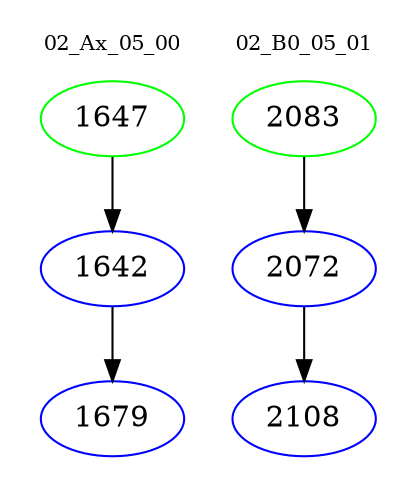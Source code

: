 digraph{
subgraph cluster_0 {
color = white
label = "02_Ax_05_00";
fontsize=10;
T0_1647 [label="1647", color="green"]
T0_1647 -> T0_1642 [color="black"]
T0_1642 [label="1642", color="blue"]
T0_1642 -> T0_1679 [color="black"]
T0_1679 [label="1679", color="blue"]
}
subgraph cluster_1 {
color = white
label = "02_B0_05_01";
fontsize=10;
T1_2083 [label="2083", color="green"]
T1_2083 -> T1_2072 [color="black"]
T1_2072 [label="2072", color="blue"]
T1_2072 -> T1_2108 [color="black"]
T1_2108 [label="2108", color="blue"]
}
}
